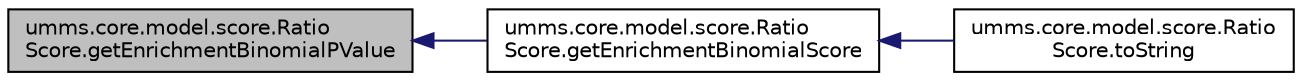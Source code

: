 digraph "umms.core.model.score.RatioScore.getEnrichmentBinomialPValue"
{
  edge [fontname="Helvetica",fontsize="10",labelfontname="Helvetica",labelfontsize="10"];
  node [fontname="Helvetica",fontsize="10",shape=record];
  rankdir="LR";
  Node1 [label="umms.core.model.score.Ratio\lScore.getEnrichmentBinomialPValue",height=0.2,width=0.4,color="black", fillcolor="grey75", style="filled" fontcolor="black"];
  Node1 -> Node2 [dir="back",color="midnightblue",fontsize="10",style="solid"];
  Node2 [label="umms.core.model.score.Ratio\lScore.getEnrichmentBinomialScore",height=0.2,width=0.4,color="black", fillcolor="white", style="filled",URL="$classumms_1_1core_1_1model_1_1score_1_1_ratio_score.html#a359817dbe99da022226d340298d05dba"];
  Node2 -> Node3 [dir="back",color="midnightblue",fontsize="10",style="solid"];
  Node3 [label="umms.core.model.score.Ratio\lScore.toString",height=0.2,width=0.4,color="black", fillcolor="white", style="filled",URL="$classumms_1_1core_1_1model_1_1score_1_1_ratio_score.html#a9edd203098275f6033a924790560832d"];
}
